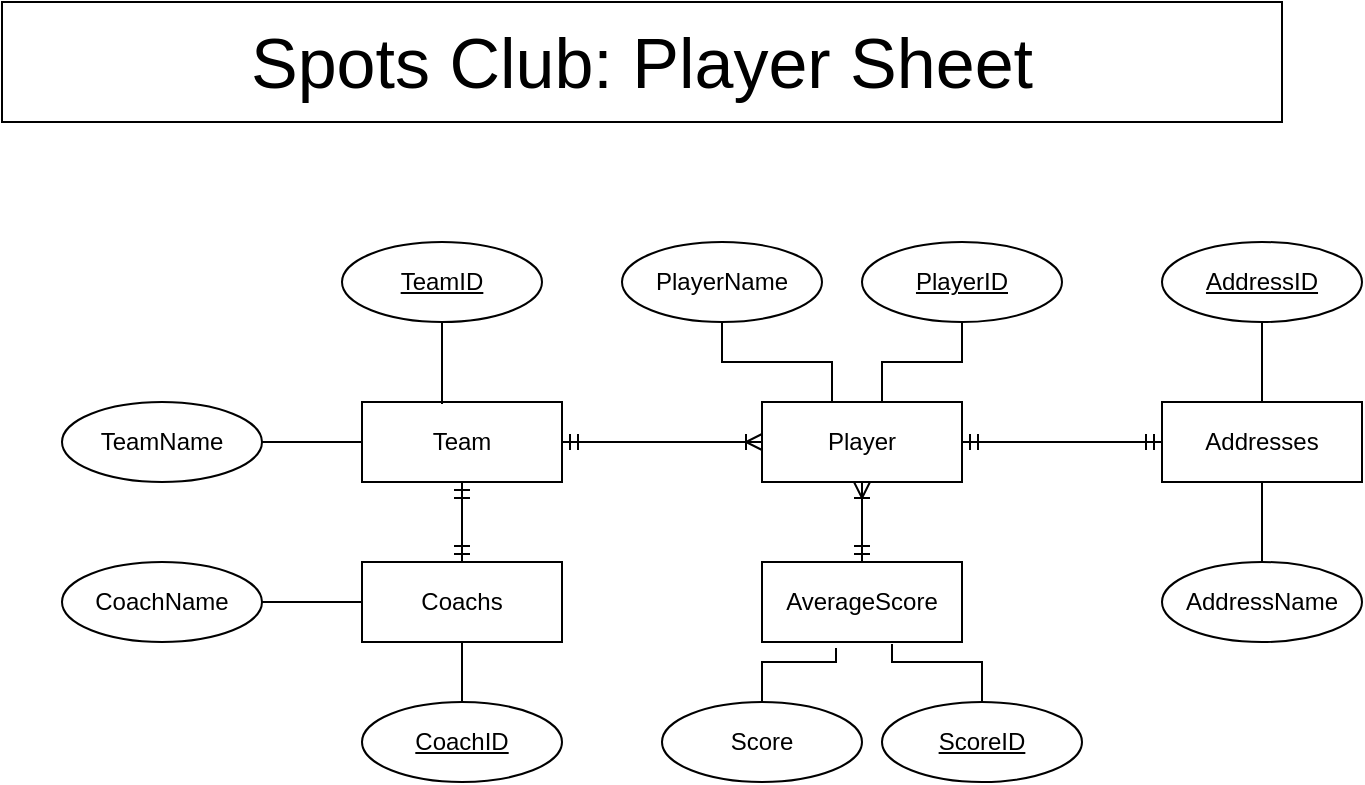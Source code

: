 <mxfile version="24.5.4" type="github">
  <diagram name="Page-1" id="LkuBDjNDZADJhhaEmb-9">
    <mxGraphModel dx="1434" dy="738" grid="1" gridSize="10" guides="1" tooltips="1" connect="1" arrows="1" fold="1" page="1" pageScale="1" pageWidth="850" pageHeight="1100" math="0" shadow="0">
      <root>
        <mxCell id="0" />
        <mxCell id="1" parent="0" />
        <mxCell id="vlHE_4zWSH9d4LOOXpuF-1" value="Player" style="whiteSpace=wrap;html=1;align=center;" vertex="1" parent="1">
          <mxGeometry x="500" y="240" width="100" height="40" as="geometry" />
        </mxCell>
        <mxCell id="vlHE_4zWSH9d4LOOXpuF-2" value="PlayerName" style="ellipse;whiteSpace=wrap;html=1;align=center;" vertex="1" parent="1">
          <mxGeometry x="430" y="160" width="100" height="40" as="geometry" />
        </mxCell>
        <mxCell id="vlHE_4zWSH9d4LOOXpuF-3" value="&lt;u&gt;PlayerID&lt;/u&gt;" style="ellipse;whiteSpace=wrap;html=1;align=center;" vertex="1" parent="1">
          <mxGeometry x="550" y="160" width="100" height="40" as="geometry" />
        </mxCell>
        <mxCell id="vlHE_4zWSH9d4LOOXpuF-4" value="Addresses" style="whiteSpace=wrap;html=1;align=center;" vertex="1" parent="1">
          <mxGeometry x="700" y="240" width="100" height="40" as="geometry" />
        </mxCell>
        <mxCell id="vlHE_4zWSH9d4LOOXpuF-25" style="edgeStyle=orthogonalEdgeStyle;rounded=0;orthogonalLoop=1;jettySize=auto;html=1;exitX=0.5;exitY=0;exitDx=0;exitDy=0;entryX=0.5;entryY=1;entryDx=0;entryDy=0;endArrow=none;endFill=0;" edge="1" parent="1" source="vlHE_4zWSH9d4LOOXpuF-7" target="vlHE_4zWSH9d4LOOXpuF-4">
          <mxGeometry relative="1" as="geometry" />
        </mxCell>
        <mxCell id="vlHE_4zWSH9d4LOOXpuF-7" value="AddressName" style="ellipse;whiteSpace=wrap;html=1;align=center;" vertex="1" parent="1">
          <mxGeometry x="700" y="320" width="100" height="40" as="geometry" />
        </mxCell>
        <mxCell id="vlHE_4zWSH9d4LOOXpuF-24" style="edgeStyle=orthogonalEdgeStyle;rounded=0;orthogonalLoop=1;jettySize=auto;html=1;exitX=0.5;exitY=1;exitDx=0;exitDy=0;entryX=0.5;entryY=0;entryDx=0;entryDy=0;endArrow=none;endFill=0;" edge="1" parent="1" source="vlHE_4zWSH9d4LOOXpuF-8" target="vlHE_4zWSH9d4LOOXpuF-4">
          <mxGeometry relative="1" as="geometry" />
        </mxCell>
        <mxCell id="vlHE_4zWSH9d4LOOXpuF-8" value="&lt;u&gt;AddressID&lt;/u&gt;" style="ellipse;whiteSpace=wrap;html=1;align=center;" vertex="1" parent="1">
          <mxGeometry x="700" y="160" width="100" height="40" as="geometry" />
        </mxCell>
        <mxCell id="vlHE_4zWSH9d4LOOXpuF-10" value="Score" style="ellipse;whiteSpace=wrap;html=1;align=center;" vertex="1" parent="1">
          <mxGeometry x="450" y="390" width="100" height="40" as="geometry" />
        </mxCell>
        <mxCell id="vlHE_4zWSH9d4LOOXpuF-11" value="Team" style="whiteSpace=wrap;html=1;align=center;" vertex="1" parent="1">
          <mxGeometry x="300" y="240" width="100" height="40" as="geometry" />
        </mxCell>
        <mxCell id="vlHE_4zWSH9d4LOOXpuF-12" value="Coachs" style="whiteSpace=wrap;html=1;align=center;" vertex="1" parent="1">
          <mxGeometry x="300" y="320" width="100" height="40" as="geometry" />
        </mxCell>
        <mxCell id="vlHE_4zWSH9d4LOOXpuF-20" style="edgeStyle=orthogonalEdgeStyle;rounded=0;orthogonalLoop=1;jettySize=auto;html=1;exitX=1;exitY=0.5;exitDx=0;exitDy=0;entryX=0;entryY=0.5;entryDx=0;entryDy=0;endArrow=none;endFill=0;" edge="1" parent="1" source="vlHE_4zWSH9d4LOOXpuF-13" target="vlHE_4zWSH9d4LOOXpuF-11">
          <mxGeometry relative="1" as="geometry" />
        </mxCell>
        <mxCell id="vlHE_4zWSH9d4LOOXpuF-13" value="TeamName" style="ellipse;whiteSpace=wrap;html=1;align=center;" vertex="1" parent="1">
          <mxGeometry x="150" y="240" width="100" height="40" as="geometry" />
        </mxCell>
        <mxCell id="vlHE_4zWSH9d4LOOXpuF-14" value="&lt;u&gt;TeamID&lt;/u&gt;" style="ellipse;whiteSpace=wrap;html=1;align=center;" vertex="1" parent="1">
          <mxGeometry x="290" y="160" width="100" height="40" as="geometry" />
        </mxCell>
        <mxCell id="vlHE_4zWSH9d4LOOXpuF-15" style="edgeStyle=orthogonalEdgeStyle;rounded=0;orthogonalLoop=1;jettySize=auto;html=1;exitX=0.5;exitY=1;exitDx=0;exitDy=0;" edge="1" parent="1" source="vlHE_4zWSH9d4LOOXpuF-13" target="vlHE_4zWSH9d4LOOXpuF-13">
          <mxGeometry relative="1" as="geometry" />
        </mxCell>
        <mxCell id="vlHE_4zWSH9d4LOOXpuF-19" style="edgeStyle=orthogonalEdgeStyle;rounded=0;orthogonalLoop=1;jettySize=auto;html=1;exitX=0.5;exitY=0;exitDx=0;exitDy=0;entryX=0.5;entryY=1;entryDx=0;entryDy=0;endArrow=none;endFill=0;" edge="1" parent="1" source="vlHE_4zWSH9d4LOOXpuF-16" target="vlHE_4zWSH9d4LOOXpuF-12">
          <mxGeometry relative="1" as="geometry" />
        </mxCell>
        <mxCell id="vlHE_4zWSH9d4LOOXpuF-16" value="&lt;u&gt;CoachID&lt;/u&gt;" style="ellipse;whiteSpace=wrap;html=1;align=center;" vertex="1" parent="1">
          <mxGeometry x="300" y="390" width="100" height="40" as="geometry" />
        </mxCell>
        <mxCell id="vlHE_4zWSH9d4LOOXpuF-18" style="rounded=0;orthogonalLoop=1;jettySize=auto;html=1;exitX=1;exitY=0.5;exitDx=0;exitDy=0;entryX=0;entryY=0.5;entryDx=0;entryDy=0;endArrow=none;endFill=0;" edge="1" parent="1" source="vlHE_4zWSH9d4LOOXpuF-17" target="vlHE_4zWSH9d4LOOXpuF-12">
          <mxGeometry relative="1" as="geometry" />
        </mxCell>
        <mxCell id="vlHE_4zWSH9d4LOOXpuF-17" value="CoachName" style="ellipse;whiteSpace=wrap;html=1;align=center;" vertex="1" parent="1">
          <mxGeometry x="150" y="320" width="100" height="40" as="geometry" />
        </mxCell>
        <mxCell id="vlHE_4zWSH9d4LOOXpuF-21" style="edgeStyle=orthogonalEdgeStyle;rounded=0;orthogonalLoop=1;jettySize=auto;html=1;exitX=0.5;exitY=1;exitDx=0;exitDy=0;entryX=0.4;entryY=0.025;entryDx=0;entryDy=0;entryPerimeter=0;endArrow=none;endFill=0;" edge="1" parent="1" source="vlHE_4zWSH9d4LOOXpuF-14" target="vlHE_4zWSH9d4LOOXpuF-11">
          <mxGeometry relative="1" as="geometry" />
        </mxCell>
        <mxCell id="vlHE_4zWSH9d4LOOXpuF-22" style="edgeStyle=orthogonalEdgeStyle;rounded=0;orthogonalLoop=1;jettySize=auto;html=1;exitX=0.5;exitY=1;exitDx=0;exitDy=0;entryX=0.35;entryY=0;entryDx=0;entryDy=0;entryPerimeter=0;endArrow=none;endFill=0;" edge="1" parent="1" source="vlHE_4zWSH9d4LOOXpuF-2" target="vlHE_4zWSH9d4LOOXpuF-1">
          <mxGeometry relative="1" as="geometry" />
        </mxCell>
        <mxCell id="vlHE_4zWSH9d4LOOXpuF-23" style="edgeStyle=orthogonalEdgeStyle;rounded=0;orthogonalLoop=1;jettySize=auto;html=1;exitX=0.5;exitY=1;exitDx=0;exitDy=0;entryX=0.6;entryY=0;entryDx=0;entryDy=0;entryPerimeter=0;endArrow=none;endFill=0;" edge="1" parent="1" source="vlHE_4zWSH9d4LOOXpuF-3" target="vlHE_4zWSH9d4LOOXpuF-1">
          <mxGeometry relative="1" as="geometry" />
        </mxCell>
        <mxCell id="vlHE_4zWSH9d4LOOXpuF-27" value="" style="fontSize=12;html=1;endArrow=ERmandOne;startArrow=ERmandOne;rounded=0;entryX=0.5;entryY=1;entryDx=0;entryDy=0;exitX=0.5;exitY=0;exitDx=0;exitDy=0;" edge="1" parent="1" source="vlHE_4zWSH9d4LOOXpuF-12" target="vlHE_4zWSH9d4LOOXpuF-11">
          <mxGeometry width="100" height="100" relative="1" as="geometry">
            <mxPoint x="370" y="430" as="sourcePoint" />
            <mxPoint x="470" y="330" as="targetPoint" />
          </mxGeometry>
        </mxCell>
        <mxCell id="vlHE_4zWSH9d4LOOXpuF-29" value="" style="edgeStyle=entityRelationEdgeStyle;fontSize=12;html=1;endArrow=ERmandOne;startArrow=ERmandOne;rounded=0;entryX=0;entryY=0.5;entryDx=0;entryDy=0;exitX=1;exitY=0.5;exitDx=0;exitDy=0;" edge="1" parent="1" source="vlHE_4zWSH9d4LOOXpuF-1" target="vlHE_4zWSH9d4LOOXpuF-4">
          <mxGeometry width="100" height="100" relative="1" as="geometry">
            <mxPoint x="370" y="430" as="sourcePoint" />
            <mxPoint x="470" y="330" as="targetPoint" />
          </mxGeometry>
        </mxCell>
        <mxCell id="vlHE_4zWSH9d4LOOXpuF-30" value="AverageScore" style="whiteSpace=wrap;html=1;align=center;" vertex="1" parent="1">
          <mxGeometry x="500" y="320" width="100" height="40" as="geometry" />
        </mxCell>
        <mxCell id="vlHE_4zWSH9d4LOOXpuF-32" value="&lt;u&gt;ScoreID&lt;/u&gt;" style="ellipse;whiteSpace=wrap;html=1;align=center;" vertex="1" parent="1">
          <mxGeometry x="560" y="390" width="100" height="40" as="geometry" />
        </mxCell>
        <mxCell id="vlHE_4zWSH9d4LOOXpuF-33" style="edgeStyle=orthogonalEdgeStyle;rounded=0;orthogonalLoop=1;jettySize=auto;html=1;exitX=0.5;exitY=0;exitDx=0;exitDy=0;entryX=0.37;entryY=1.075;entryDx=0;entryDy=0;entryPerimeter=0;endArrow=none;endFill=0;" edge="1" parent="1" source="vlHE_4zWSH9d4LOOXpuF-10" target="vlHE_4zWSH9d4LOOXpuF-30">
          <mxGeometry relative="1" as="geometry">
            <Array as="points">
              <mxPoint x="500" y="370" />
              <mxPoint x="537" y="370" />
            </Array>
          </mxGeometry>
        </mxCell>
        <mxCell id="vlHE_4zWSH9d4LOOXpuF-34" style="edgeStyle=orthogonalEdgeStyle;rounded=0;orthogonalLoop=1;jettySize=auto;html=1;exitX=0.5;exitY=0;exitDx=0;exitDy=0;entryX=0.65;entryY=1.025;entryDx=0;entryDy=0;entryPerimeter=0;endArrow=none;endFill=0;" edge="1" parent="1" source="vlHE_4zWSH9d4LOOXpuF-32" target="vlHE_4zWSH9d4LOOXpuF-30">
          <mxGeometry relative="1" as="geometry" />
        </mxCell>
        <mxCell id="vlHE_4zWSH9d4LOOXpuF-37" value="" style="fontSize=12;html=1;endArrow=ERoneToMany;startArrow=ERmandOne;rounded=0;entryX=0.5;entryY=1;entryDx=0;entryDy=0;exitX=0.5;exitY=0;exitDx=0;exitDy=0;" edge="1" parent="1" source="vlHE_4zWSH9d4LOOXpuF-30" target="vlHE_4zWSH9d4LOOXpuF-1">
          <mxGeometry width="100" height="100" relative="1" as="geometry">
            <mxPoint x="370" y="430" as="sourcePoint" />
            <mxPoint x="470" y="330" as="targetPoint" />
          </mxGeometry>
        </mxCell>
        <mxCell id="vlHE_4zWSH9d4LOOXpuF-38" value="" style="edgeStyle=entityRelationEdgeStyle;fontSize=12;html=1;endArrow=ERoneToMany;startArrow=ERmandOne;rounded=0;exitX=1;exitY=0.5;exitDx=0;exitDy=0;entryX=0;entryY=0.5;entryDx=0;entryDy=0;" edge="1" parent="1" source="vlHE_4zWSH9d4LOOXpuF-11" target="vlHE_4zWSH9d4LOOXpuF-1">
          <mxGeometry width="100" height="100" relative="1" as="geometry">
            <mxPoint x="380" y="500" as="sourcePoint" />
            <mxPoint x="470" y="330" as="targetPoint" />
          </mxGeometry>
        </mxCell>
        <mxCell id="vlHE_4zWSH9d4LOOXpuF-39" value="&lt;font style=&quot;font-size: 35px;&quot;&gt;Spots Club: Player Sheet&lt;/font&gt;" style="rounded=0;whiteSpace=wrap;html=1;" vertex="1" parent="1">
          <mxGeometry x="120" y="40" width="640" height="60" as="geometry" />
        </mxCell>
      </root>
    </mxGraphModel>
  </diagram>
</mxfile>
